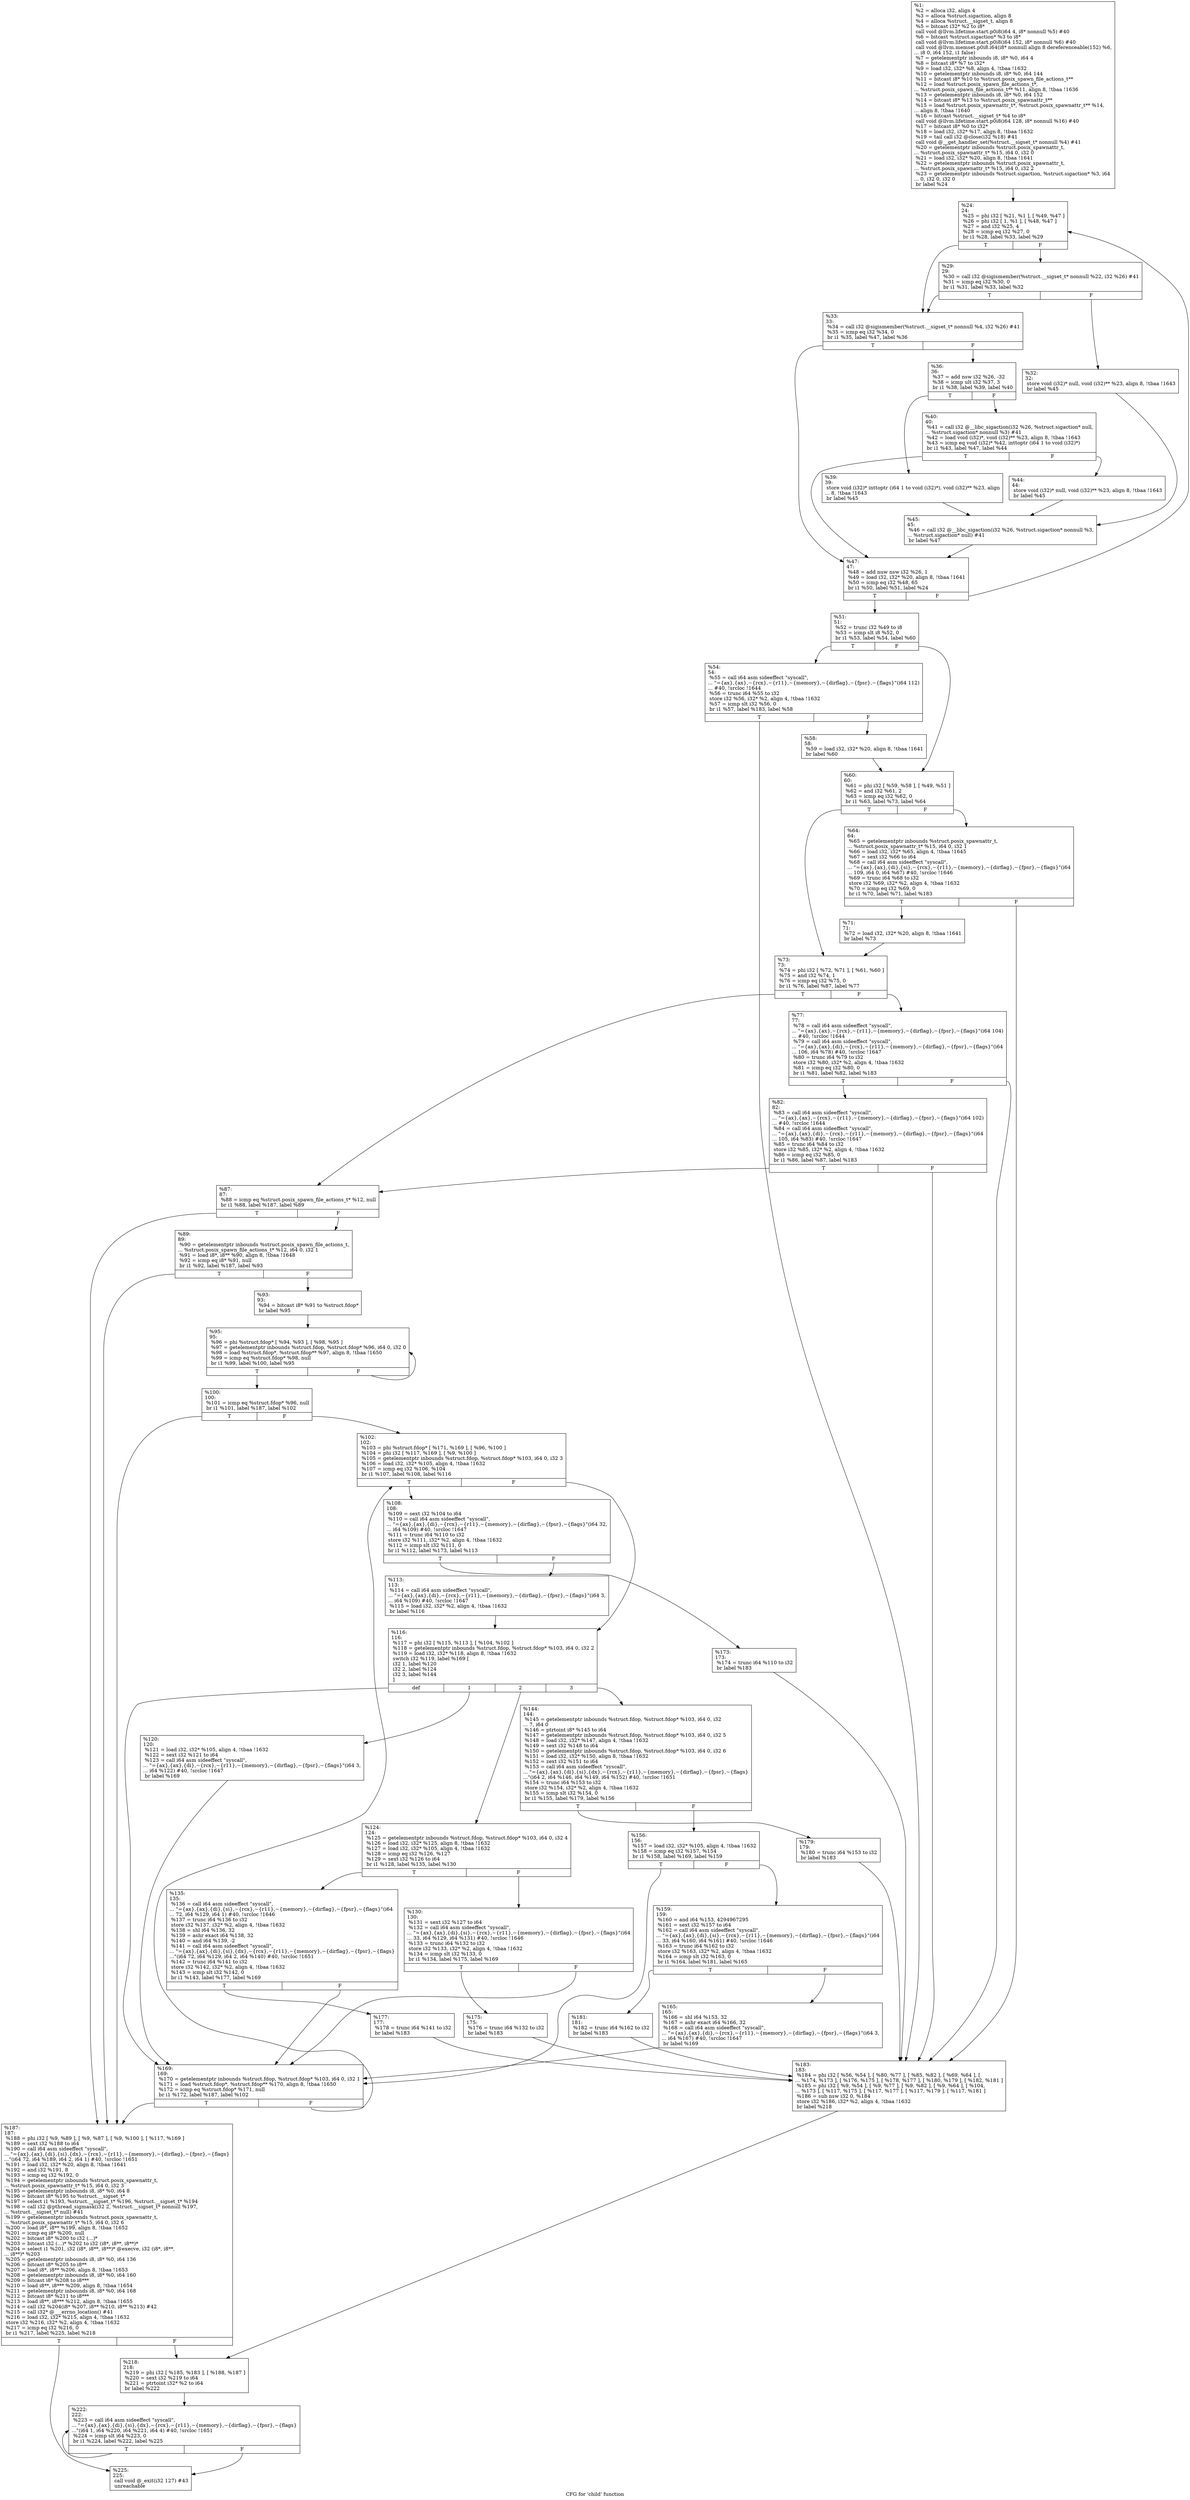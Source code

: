digraph "CFG for 'child' function" {
	label="CFG for 'child' function";

	Node0x1b83d10 [shape=record,label="{%1:\l  %2 = alloca i32, align 4\l  %3 = alloca %struct.sigaction, align 8\l  %4 = alloca %struct.__sigset_t, align 8\l  %5 = bitcast i32* %2 to i8*\l  call void @llvm.lifetime.start.p0i8(i64 4, i8* nonnull %5) #40\l  %6 = bitcast %struct.sigaction* %3 to i8*\l  call void @llvm.lifetime.start.p0i8(i64 152, i8* nonnull %6) #40\l  call void @llvm.memset.p0i8.i64(i8* nonnull align 8 dereferenceable(152) %6,\l... i8 0, i64 152, i1 false)\l  %7 = getelementptr inbounds i8, i8* %0, i64 4\l  %8 = bitcast i8* %7 to i32*\l  %9 = load i32, i32* %8, align 4, !tbaa !1632\l  %10 = getelementptr inbounds i8, i8* %0, i64 144\l  %11 = bitcast i8* %10 to %struct.posix_spawn_file_actions_t**\l  %12 = load %struct.posix_spawn_file_actions_t*,\l... %struct.posix_spawn_file_actions_t** %11, align 8, !tbaa !1636\l  %13 = getelementptr inbounds i8, i8* %0, i64 152\l  %14 = bitcast i8* %13 to %struct.posix_spawnattr_t**\l  %15 = load %struct.posix_spawnattr_t*, %struct.posix_spawnattr_t** %14,\l... align 8, !tbaa !1640\l  %16 = bitcast %struct.__sigset_t* %4 to i8*\l  call void @llvm.lifetime.start.p0i8(i64 128, i8* nonnull %16) #40\l  %17 = bitcast i8* %0 to i32*\l  %18 = load i32, i32* %17, align 8, !tbaa !1632\l  %19 = tail call i32 @close(i32 %18) #41\l  call void @__get_handler_set(%struct.__sigset_t* nonnull %4) #41\l  %20 = getelementptr inbounds %struct.posix_spawnattr_t,\l... %struct.posix_spawnattr_t* %15, i64 0, i32 0\l  %21 = load i32, i32* %20, align 8, !tbaa !1641\l  %22 = getelementptr inbounds %struct.posix_spawnattr_t,\l... %struct.posix_spawnattr_t* %15, i64 0, i32 2\l  %23 = getelementptr inbounds %struct.sigaction, %struct.sigaction* %3, i64\l... 0, i32 0, i32 0\l  br label %24\l}"];
	Node0x1b83d10 -> Node0x1b84100;
	Node0x1b84100 [shape=record,label="{%24:\l24:                                               \l  %25 = phi i32 [ %21, %1 ], [ %49, %47 ]\l  %26 = phi i32 [ 1, %1 ], [ %48, %47 ]\l  %27 = and i32 %25, 4\l  %28 = icmp eq i32 %27, 0\l  br i1 %28, label %33, label %29\l|{<s0>T|<s1>F}}"];
	Node0x1b84100:s0 -> Node0x1b841f0;
	Node0x1b84100:s1 -> Node0x1b84150;
	Node0x1b84150 [shape=record,label="{%29:\l29:                                               \l  %30 = call i32 @sigismember(%struct.__sigset_t* nonnull %22, i32 %26) #41\l  %31 = icmp eq i32 %30, 0\l  br i1 %31, label %33, label %32\l|{<s0>T|<s1>F}}"];
	Node0x1b84150:s0 -> Node0x1b841f0;
	Node0x1b84150:s1 -> Node0x1b841a0;
	Node0x1b841a0 [shape=record,label="{%32:\l32:                                               \l  store void (i32)* null, void (i32)** %23, align 8, !tbaa !1643\l  br label %45\l}"];
	Node0x1b841a0 -> Node0x1b84380;
	Node0x1b841f0 [shape=record,label="{%33:\l33:                                               \l  %34 = call i32 @sigismember(%struct.__sigset_t* nonnull %4, i32 %26) #41\l  %35 = icmp eq i32 %34, 0\l  br i1 %35, label %47, label %36\l|{<s0>T|<s1>F}}"];
	Node0x1b841f0:s0 -> Node0x1b843d0;
	Node0x1b841f0:s1 -> Node0x1b84240;
	Node0x1b84240 [shape=record,label="{%36:\l36:                                               \l  %37 = add nsw i32 %26, -32\l  %38 = icmp ult i32 %37, 3\l  br i1 %38, label %39, label %40\l|{<s0>T|<s1>F}}"];
	Node0x1b84240:s0 -> Node0x1b84290;
	Node0x1b84240:s1 -> Node0x1b842e0;
	Node0x1b84290 [shape=record,label="{%39:\l39:                                               \l  store void (i32)* inttoptr (i64 1 to void (i32)*), void (i32)** %23, align\l... 8, !tbaa !1643\l  br label %45\l}"];
	Node0x1b84290 -> Node0x1b84380;
	Node0x1b842e0 [shape=record,label="{%40:\l40:                                               \l  %41 = call i32 @__libc_sigaction(i32 %26, %struct.sigaction* null,\l... %struct.sigaction* nonnull %3) #41\l  %42 = load void (i32)*, void (i32)** %23, align 8, !tbaa !1643\l  %43 = icmp eq void (i32)* %42, inttoptr (i64 1 to void (i32)*)\l  br i1 %43, label %47, label %44\l|{<s0>T|<s1>F}}"];
	Node0x1b842e0:s0 -> Node0x1b843d0;
	Node0x1b842e0:s1 -> Node0x1b84330;
	Node0x1b84330 [shape=record,label="{%44:\l44:                                               \l  store void (i32)* null, void (i32)** %23, align 8, !tbaa !1643\l  br label %45\l}"];
	Node0x1b84330 -> Node0x1b84380;
	Node0x1b84380 [shape=record,label="{%45:\l45:                                               \l  %46 = call i32 @__libc_sigaction(i32 %26, %struct.sigaction* nonnull %3,\l... %struct.sigaction* null) #41\l  br label %47\l}"];
	Node0x1b84380 -> Node0x1b843d0;
	Node0x1b843d0 [shape=record,label="{%47:\l47:                                               \l  %48 = add nuw nsw i32 %26, 1\l  %49 = load i32, i32* %20, align 8, !tbaa !1641\l  %50 = icmp eq i32 %48, 65\l  br i1 %50, label %51, label %24\l|{<s0>T|<s1>F}}"];
	Node0x1b843d0:s0 -> Node0x1b84420;
	Node0x1b843d0:s1 -> Node0x1b84100;
	Node0x1b84420 [shape=record,label="{%51:\l51:                                               \l  %52 = trunc i32 %49 to i8\l  %53 = icmp slt i8 %52, 0\l  br i1 %53, label %54, label %60\l|{<s0>T|<s1>F}}"];
	Node0x1b84420:s0 -> Node0x1b84470;
	Node0x1b84420:s1 -> Node0x1b84510;
	Node0x1b84470 [shape=record,label="{%54:\l54:                                               \l  %55 = call i64 asm sideeffect \"syscall\",\l... \"=\{ax\},\{ax\},~\{rcx\},~\{r11\},~\{memory\},~\{dirflag\},~\{fpsr\},~\{flags\}\"(i64 112)\l... #40, !srcloc !1644\l  %56 = trunc i64 %55 to i32\l  store i32 %56, i32* %2, align 4, !tbaa !1632\l  %57 = icmp slt i32 %56, 0\l  br i1 %57, label %183, label %58\l|{<s0>T|<s1>F}}"];
	Node0x1b84470:s0 -> Node0x1b84e20;
	Node0x1b84470:s1 -> Node0x1b844c0;
	Node0x1b844c0 [shape=record,label="{%58:\l58:                                               \l  %59 = load i32, i32* %20, align 8, !tbaa !1641\l  br label %60\l}"];
	Node0x1b844c0 -> Node0x1b84510;
	Node0x1b84510 [shape=record,label="{%60:\l60:                                               \l  %61 = phi i32 [ %59, %58 ], [ %49, %51 ]\l  %62 = and i32 %61, 2\l  %63 = icmp eq i32 %62, 0\l  br i1 %63, label %73, label %64\l|{<s0>T|<s1>F}}"];
	Node0x1b84510:s0 -> Node0x1b84600;
	Node0x1b84510:s1 -> Node0x1b84560;
	Node0x1b84560 [shape=record,label="{%64:\l64:                                               \l  %65 = getelementptr inbounds %struct.posix_spawnattr_t,\l... %struct.posix_spawnattr_t* %15, i64 0, i32 1\l  %66 = load i32, i32* %65, align 4, !tbaa !1645\l  %67 = sext i32 %66 to i64\l  %68 = call i64 asm sideeffect \"syscall\",\l... \"=\{ax\},\{ax\},\{di\},\{si\},~\{rcx\},~\{r11\},~\{memory\},~\{dirflag\},~\{fpsr\},~\{flags\}\"(i64\l... 109, i64 0, i64 %67) #40, !srcloc !1646\l  %69 = trunc i64 %68 to i32\l  store i32 %69, i32* %2, align 4, !tbaa !1632\l  %70 = icmp eq i32 %69, 0\l  br i1 %70, label %71, label %183\l|{<s0>T|<s1>F}}"];
	Node0x1b84560:s0 -> Node0x1b845b0;
	Node0x1b84560:s1 -> Node0x1b84e20;
	Node0x1b845b0 [shape=record,label="{%71:\l71:                                               \l  %72 = load i32, i32* %20, align 8, !tbaa !1641\l  br label %73\l}"];
	Node0x1b845b0 -> Node0x1b84600;
	Node0x1b84600 [shape=record,label="{%73:\l73:                                               \l  %74 = phi i32 [ %72, %71 ], [ %61, %60 ]\l  %75 = and i32 %74, 1\l  %76 = icmp eq i32 %75, 0\l  br i1 %76, label %87, label %77\l|{<s0>T|<s1>F}}"];
	Node0x1b84600:s0 -> Node0x1b846f0;
	Node0x1b84600:s1 -> Node0x1b84650;
	Node0x1b84650 [shape=record,label="{%77:\l77:                                               \l  %78 = call i64 asm sideeffect \"syscall\",\l... \"=\{ax\},\{ax\},~\{rcx\},~\{r11\},~\{memory\},~\{dirflag\},~\{fpsr\},~\{flags\}\"(i64 104)\l... #40, !srcloc !1644\l  %79 = call i64 asm sideeffect \"syscall\",\l... \"=\{ax\},\{ax\},\{di\},~\{rcx\},~\{r11\},~\{memory\},~\{dirflag\},~\{fpsr\},~\{flags\}\"(i64\l... 106, i64 %78) #40, !srcloc !1647\l  %80 = trunc i64 %79 to i32\l  store i32 %80, i32* %2, align 4, !tbaa !1632\l  %81 = icmp eq i32 %80, 0\l  br i1 %81, label %82, label %183\l|{<s0>T|<s1>F}}"];
	Node0x1b84650:s0 -> Node0x1b846a0;
	Node0x1b84650:s1 -> Node0x1b84e20;
	Node0x1b846a0 [shape=record,label="{%82:\l82:                                               \l  %83 = call i64 asm sideeffect \"syscall\",\l... \"=\{ax\},\{ax\},~\{rcx\},~\{r11\},~\{memory\},~\{dirflag\},~\{fpsr\},~\{flags\}\"(i64 102)\l... #40, !srcloc !1644\l  %84 = call i64 asm sideeffect \"syscall\",\l... \"=\{ax\},\{ax\},\{di\},~\{rcx\},~\{r11\},~\{memory\},~\{dirflag\},~\{fpsr\},~\{flags\}\"(i64\l... 105, i64 %83) #40, !srcloc !1647\l  %85 = trunc i64 %84 to i32\l  store i32 %85, i32* %2, align 4, !tbaa !1632\l  %86 = icmp eq i32 %85, 0\l  br i1 %86, label %87, label %183\l|{<s0>T|<s1>F}}"];
	Node0x1b846a0:s0 -> Node0x1b846f0;
	Node0x1b846a0:s1 -> Node0x1b84e20;
	Node0x1b846f0 [shape=record,label="{%87:\l87:                                               \l  %88 = icmp eq %struct.posix_spawn_file_actions_t* %12, null\l  br i1 %88, label %187, label %89\l|{<s0>T|<s1>F}}"];
	Node0x1b846f0:s0 -> Node0x1b84e70;
	Node0x1b846f0:s1 -> Node0x1b84740;
	Node0x1b84740 [shape=record,label="{%89:\l89:                                               \l  %90 = getelementptr inbounds %struct.posix_spawn_file_actions_t,\l... %struct.posix_spawn_file_actions_t* %12, i64 0, i32 1\l  %91 = load i8*, i8** %90, align 8, !tbaa !1648\l  %92 = icmp eq i8* %91, null\l  br i1 %92, label %187, label %93\l|{<s0>T|<s1>F}}"];
	Node0x1b84740:s0 -> Node0x1b84e70;
	Node0x1b84740:s1 -> Node0x1b84790;
	Node0x1b84790 [shape=record,label="{%93:\l93:                                               \l  %94 = bitcast i8* %91 to %struct.fdop*\l  br label %95\l}"];
	Node0x1b84790 -> Node0x1b847e0;
	Node0x1b847e0 [shape=record,label="{%95:\l95:                                               \l  %96 = phi %struct.fdop* [ %94, %93 ], [ %98, %95 ]\l  %97 = getelementptr inbounds %struct.fdop, %struct.fdop* %96, i64 0, i32 0\l  %98 = load %struct.fdop*, %struct.fdop** %97, align 8, !tbaa !1650\l  %99 = icmp eq %struct.fdop* %98, null\l  br i1 %99, label %100, label %95\l|{<s0>T|<s1>F}}"];
	Node0x1b847e0:s0 -> Node0x1b84830;
	Node0x1b847e0:s1 -> Node0x1b847e0;
	Node0x1b84830 [shape=record,label="{%100:\l100:                                              \l  %101 = icmp eq %struct.fdop* %96, null\l  br i1 %101, label %187, label %102\l|{<s0>T|<s1>F}}"];
	Node0x1b84830:s0 -> Node0x1b84e70;
	Node0x1b84830:s1 -> Node0x1b84880;
	Node0x1b84880 [shape=record,label="{%102:\l102:                                              \l  %103 = phi %struct.fdop* [ %171, %169 ], [ %96, %100 ]\l  %104 = phi i32 [ %117, %169 ], [ %9, %100 ]\l  %105 = getelementptr inbounds %struct.fdop, %struct.fdop* %103, i64 0, i32 3\l  %106 = load i32, i32* %105, align 4, !tbaa !1632\l  %107 = icmp eq i32 %106, %104\l  br i1 %107, label %108, label %116\l|{<s0>T|<s1>F}}"];
	Node0x1b84880:s0 -> Node0x1b848d0;
	Node0x1b84880:s1 -> Node0x1b84970;
	Node0x1b848d0 [shape=record,label="{%108:\l108:                                              \l  %109 = sext i32 %104 to i64\l  %110 = call i64 asm sideeffect \"syscall\",\l... \"=\{ax\},\{ax\},\{di\},~\{rcx\},~\{r11\},~\{memory\},~\{dirflag\},~\{fpsr\},~\{flags\}\"(i64 32,\l... i64 %109) #40, !srcloc !1647\l  %111 = trunc i64 %110 to i32\l  store i32 %111, i32* %2, align 4, !tbaa !1632\l  %112 = icmp slt i32 %111, 0\l  br i1 %112, label %173, label %113\l|{<s0>T|<s1>F}}"];
	Node0x1b848d0:s0 -> Node0x1b84c90;
	Node0x1b848d0:s1 -> Node0x1b84920;
	Node0x1b84920 [shape=record,label="{%113:\l113:                                              \l  %114 = call i64 asm sideeffect \"syscall\",\l... \"=\{ax\},\{ax\},\{di\},~\{rcx\},~\{r11\},~\{memory\},~\{dirflag\},~\{fpsr\},~\{flags\}\"(i64 3,\l... i64 %109) #40, !srcloc !1647\l  %115 = load i32, i32* %2, align 4, !tbaa !1632\l  br label %116\l}"];
	Node0x1b84920 -> Node0x1b84970;
	Node0x1b84970 [shape=record,label="{%116:\l116:                                              \l  %117 = phi i32 [ %115, %113 ], [ %104, %102 ]\l  %118 = getelementptr inbounds %struct.fdop, %struct.fdop* %103, i64 0, i32 2\l  %119 = load i32, i32* %118, align 8, !tbaa !1632\l  switch i32 %119, label %169 [\l    i32 1, label %120\l    i32 2, label %124\l    i32 3, label %144\l  ]\l|{<s0>def|<s1>1|<s2>2|<s3>3}}"];
	Node0x1b84970:s0 -> Node0x1b84c40;
	Node0x1b84970:s1 -> Node0x1b849c0;
	Node0x1b84970:s2 -> Node0x1b84a10;
	Node0x1b84970:s3 -> Node0x1b84b00;
	Node0x1b849c0 [shape=record,label="{%120:\l120:                                              \l  %121 = load i32, i32* %105, align 4, !tbaa !1632\l  %122 = sext i32 %121 to i64\l  %123 = call i64 asm sideeffect \"syscall\",\l... \"=\{ax\},\{ax\},\{di\},~\{rcx\},~\{r11\},~\{memory\},~\{dirflag\},~\{fpsr\},~\{flags\}\"(i64 3,\l... i64 %122) #40, !srcloc !1647\l  br label %169\l}"];
	Node0x1b849c0 -> Node0x1b84c40;
	Node0x1b84a10 [shape=record,label="{%124:\l124:                                              \l  %125 = getelementptr inbounds %struct.fdop, %struct.fdop* %103, i64 0, i32 4\l  %126 = load i32, i32* %125, align 8, !tbaa !1632\l  %127 = load i32, i32* %105, align 4, !tbaa !1632\l  %128 = icmp eq i32 %126, %127\l  %129 = sext i32 %126 to i64\l  br i1 %128, label %135, label %130\l|{<s0>T|<s1>F}}"];
	Node0x1b84a10:s0 -> Node0x1b84ab0;
	Node0x1b84a10:s1 -> Node0x1b84a60;
	Node0x1b84a60 [shape=record,label="{%130:\l130:                                              \l  %131 = sext i32 %127 to i64\l  %132 = call i64 asm sideeffect \"syscall\",\l... \"=\{ax\},\{ax\},\{di\},\{si\},~\{rcx\},~\{r11\},~\{memory\},~\{dirflag\},~\{fpsr\},~\{flags\}\"(i64\l... 33, i64 %129, i64 %131) #40, !srcloc !1646\l  %133 = trunc i64 %132 to i32\l  store i32 %133, i32* %2, align 4, !tbaa !1632\l  %134 = icmp slt i32 %133, 0\l  br i1 %134, label %175, label %169\l|{<s0>T|<s1>F}}"];
	Node0x1b84a60:s0 -> Node0x1b84ce0;
	Node0x1b84a60:s1 -> Node0x1b84c40;
	Node0x1b84ab0 [shape=record,label="{%135:\l135:                                              \l  %136 = call i64 asm sideeffect \"syscall\",\l... \"=\{ax\},\{ax\},\{di\},\{si\},~\{rcx\},~\{r11\},~\{memory\},~\{dirflag\},~\{fpsr\},~\{flags\}\"(i64\l... 72, i64 %129, i64 1) #40, !srcloc !1646\l  %137 = trunc i64 %136 to i32\l  store i32 %137, i32* %2, align 4, !tbaa !1632\l  %138 = shl i64 %136, 32\l  %139 = ashr exact i64 %138, 32\l  %140 = and i64 %139, -2\l  %141 = call i64 asm sideeffect \"syscall\",\l... \"=\{ax\},\{ax\},\{di\},\{si\},\{dx\},~\{rcx\},~\{r11\},~\{memory\},~\{dirflag\},~\{fpsr\},~\{flags\}\l...\"(i64 72, i64 %129, i64 2, i64 %140) #40, !srcloc !1651\l  %142 = trunc i64 %141 to i32\l  store i32 %142, i32* %2, align 4, !tbaa !1632\l  %143 = icmp slt i32 %142, 0\l  br i1 %143, label %177, label %169\l|{<s0>T|<s1>F}}"];
	Node0x1b84ab0:s0 -> Node0x1b84d30;
	Node0x1b84ab0:s1 -> Node0x1b84c40;
	Node0x1b84b00 [shape=record,label="{%144:\l144:                                              \l  %145 = getelementptr inbounds %struct.fdop, %struct.fdop* %103, i64 0, i32\l... 7, i64 0\l  %146 = ptrtoint i8* %145 to i64\l  %147 = getelementptr inbounds %struct.fdop, %struct.fdop* %103, i64 0, i32 5\l  %148 = load i32, i32* %147, align 4, !tbaa !1632\l  %149 = sext i32 %148 to i64\l  %150 = getelementptr inbounds %struct.fdop, %struct.fdop* %103, i64 0, i32 6\l  %151 = load i32, i32* %150, align 8, !tbaa !1632\l  %152 = zext i32 %151 to i64\l  %153 = call i64 asm sideeffect \"syscall\",\l... \"=\{ax\},\{ax\},\{di\},\{si\},\{dx\},~\{rcx\},~\{r11\},~\{memory\},~\{dirflag\},~\{fpsr\},~\{flags\}\l...\"(i64 2, i64 %146, i64 %149, i64 %152) #40, !srcloc !1651\l  %154 = trunc i64 %153 to i32\l  store i32 %154, i32* %2, align 4, !tbaa !1632\l  %155 = icmp slt i32 %154, 0\l  br i1 %155, label %179, label %156\l|{<s0>T|<s1>F}}"];
	Node0x1b84b00:s0 -> Node0x1b84d80;
	Node0x1b84b00:s1 -> Node0x1b84b50;
	Node0x1b84b50 [shape=record,label="{%156:\l156:                                              \l  %157 = load i32, i32* %105, align 4, !tbaa !1632\l  %158 = icmp eq i32 %157, %154\l  br i1 %158, label %169, label %159\l|{<s0>T|<s1>F}}"];
	Node0x1b84b50:s0 -> Node0x1b84c40;
	Node0x1b84b50:s1 -> Node0x1b84ba0;
	Node0x1b84ba0 [shape=record,label="{%159:\l159:                                              \l  %160 = and i64 %153, 4294967295\l  %161 = sext i32 %157 to i64\l  %162 = call i64 asm sideeffect \"syscall\",\l... \"=\{ax\},\{ax\},\{di\},\{si\},~\{rcx\},~\{r11\},~\{memory\},~\{dirflag\},~\{fpsr\},~\{flags\}\"(i64\l... 33, i64 %160, i64 %161) #40, !srcloc !1646\l  %163 = trunc i64 %162 to i32\l  store i32 %163, i32* %2, align 4, !tbaa !1632\l  %164 = icmp slt i32 %163, 0\l  br i1 %164, label %181, label %165\l|{<s0>T|<s1>F}}"];
	Node0x1b84ba0:s0 -> Node0x1b84dd0;
	Node0x1b84ba0:s1 -> Node0x1b84bf0;
	Node0x1b84bf0 [shape=record,label="{%165:\l165:                                              \l  %166 = shl i64 %153, 32\l  %167 = ashr exact i64 %166, 32\l  %168 = call i64 asm sideeffect \"syscall\",\l... \"=\{ax\},\{ax\},\{di\},~\{rcx\},~\{r11\},~\{memory\},~\{dirflag\},~\{fpsr\},~\{flags\}\"(i64 3,\l... i64 %167) #40, !srcloc !1647\l  br label %169\l}"];
	Node0x1b84bf0 -> Node0x1b84c40;
	Node0x1b84c40 [shape=record,label="{%169:\l169:                                              \l  %170 = getelementptr inbounds %struct.fdop, %struct.fdop* %103, i64 0, i32 1\l  %171 = load %struct.fdop*, %struct.fdop** %170, align 8, !tbaa !1650\l  %172 = icmp eq %struct.fdop* %171, null\l  br i1 %172, label %187, label %102\l|{<s0>T|<s1>F}}"];
	Node0x1b84c40:s0 -> Node0x1b84e70;
	Node0x1b84c40:s1 -> Node0x1b84880;
	Node0x1b84c90 [shape=record,label="{%173:\l173:                                              \l  %174 = trunc i64 %110 to i32\l  br label %183\l}"];
	Node0x1b84c90 -> Node0x1b84e20;
	Node0x1b84ce0 [shape=record,label="{%175:\l175:                                              \l  %176 = trunc i64 %132 to i32\l  br label %183\l}"];
	Node0x1b84ce0 -> Node0x1b84e20;
	Node0x1b84d30 [shape=record,label="{%177:\l177:                                              \l  %178 = trunc i64 %141 to i32\l  br label %183\l}"];
	Node0x1b84d30 -> Node0x1b84e20;
	Node0x1b84d80 [shape=record,label="{%179:\l179:                                              \l  %180 = trunc i64 %153 to i32\l  br label %183\l}"];
	Node0x1b84d80 -> Node0x1b84e20;
	Node0x1b84dd0 [shape=record,label="{%181:\l181:                                              \l  %182 = trunc i64 %162 to i32\l  br label %183\l}"];
	Node0x1b84dd0 -> Node0x1b84e20;
	Node0x1b84e20 [shape=record,label="{%183:\l183:                                              \l  %184 = phi i32 [ %56, %54 ], [ %80, %77 ], [ %85, %82 ], [ %69, %64 ], [\l... %174, %173 ], [ %176, %175 ], [ %178, %177 ], [ %180, %179 ], [ %182, %181 ]\l  %185 = phi i32 [ %9, %54 ], [ %9, %77 ], [ %9, %82 ], [ %9, %64 ], [ %104,\l... %173 ], [ %117, %175 ], [ %117, %177 ], [ %117, %179 ], [ %117, %181 ]\l  %186 = sub nsw i32 0, %184\l  store i32 %186, i32* %2, align 4, !tbaa !1632\l  br label %218\l}"];
	Node0x1b84e20 -> Node0x1b84ec0;
	Node0x1b84e70 [shape=record,label="{%187:\l187:                                              \l  %188 = phi i32 [ %9, %89 ], [ %9, %87 ], [ %9, %100 ], [ %117, %169 ]\l  %189 = sext i32 %188 to i64\l  %190 = call i64 asm sideeffect \"syscall\",\l... \"=\{ax\},\{ax\},\{di\},\{si\},\{dx\},~\{rcx\},~\{r11\},~\{memory\},~\{dirflag\},~\{fpsr\},~\{flags\}\l...\"(i64 72, i64 %189, i64 2, i64 1) #40, !srcloc !1651\l  %191 = load i32, i32* %20, align 8, !tbaa !1641\l  %192 = and i32 %191, 8\l  %193 = icmp eq i32 %192, 0\l  %194 = getelementptr inbounds %struct.posix_spawnattr_t,\l... %struct.posix_spawnattr_t* %15, i64 0, i32 3\l  %195 = getelementptr inbounds i8, i8* %0, i64 8\l  %196 = bitcast i8* %195 to %struct.__sigset_t*\l  %197 = select i1 %193, %struct.__sigset_t* %196, %struct.__sigset_t* %194\l  %198 = call i32 @pthread_sigmask(i32 2, %struct.__sigset_t* nonnull %197,\l... %struct.__sigset_t* null) #41\l  %199 = getelementptr inbounds %struct.posix_spawnattr_t,\l... %struct.posix_spawnattr_t* %15, i64 0, i32 6\l  %200 = load i8*, i8** %199, align 8, !tbaa !1652\l  %201 = icmp eq i8* %200, null\l  %202 = bitcast i8* %200 to i32 (...)*\l  %203 = bitcast i32 (...)* %202 to i32 (i8*, i8**, i8**)*\l  %204 = select i1 %201, i32 (i8*, i8**, i8**)* @execve, i32 (i8*, i8**,\l... i8**)* %203\l  %205 = getelementptr inbounds i8, i8* %0, i64 136\l  %206 = bitcast i8* %205 to i8**\l  %207 = load i8*, i8** %206, align 8, !tbaa !1653\l  %208 = getelementptr inbounds i8, i8* %0, i64 160\l  %209 = bitcast i8* %208 to i8***\l  %210 = load i8**, i8*** %209, align 8, !tbaa !1654\l  %211 = getelementptr inbounds i8, i8* %0, i64 168\l  %212 = bitcast i8* %211 to i8***\l  %213 = load i8**, i8*** %212, align 8, !tbaa !1655\l  %214 = call i32 %204(i8* %207, i8** %210, i8** %213) #42\l  %215 = call i32* @___errno_location() #41\l  %216 = load i32, i32* %215, align 4, !tbaa !1632\l  store i32 %216, i32* %2, align 4, !tbaa !1632\l  %217 = icmp eq i32 %216, 0\l  br i1 %217, label %225, label %218\l|{<s0>T|<s1>F}}"];
	Node0x1b84e70:s0 -> Node0x1b84f60;
	Node0x1b84e70:s1 -> Node0x1b84ec0;
	Node0x1b84ec0 [shape=record,label="{%218:\l218:                                              \l  %219 = phi i32 [ %185, %183 ], [ %188, %187 ]\l  %220 = sext i32 %219 to i64\l  %221 = ptrtoint i32* %2 to i64\l  br label %222\l}"];
	Node0x1b84ec0 -> Node0x1b84f10;
	Node0x1b84f10 [shape=record,label="{%222:\l222:                                              \l  %223 = call i64 asm sideeffect \"syscall\",\l... \"=\{ax\},\{ax\},\{di\},\{si\},\{dx\},~\{rcx\},~\{r11\},~\{memory\},~\{dirflag\},~\{fpsr\},~\{flags\}\l...\"(i64 1, i64 %220, i64 %221, i64 4) #40, !srcloc !1651\l  %224 = icmp slt i64 %223, 0\l  br i1 %224, label %222, label %225\l|{<s0>T|<s1>F}}"];
	Node0x1b84f10:s0 -> Node0x1b84f10;
	Node0x1b84f10:s1 -> Node0x1b84f60;
	Node0x1b84f60 [shape=record,label="{%225:\l225:                                              \l  call void @_exit(i32 127) #43\l  unreachable\l}"];
}
